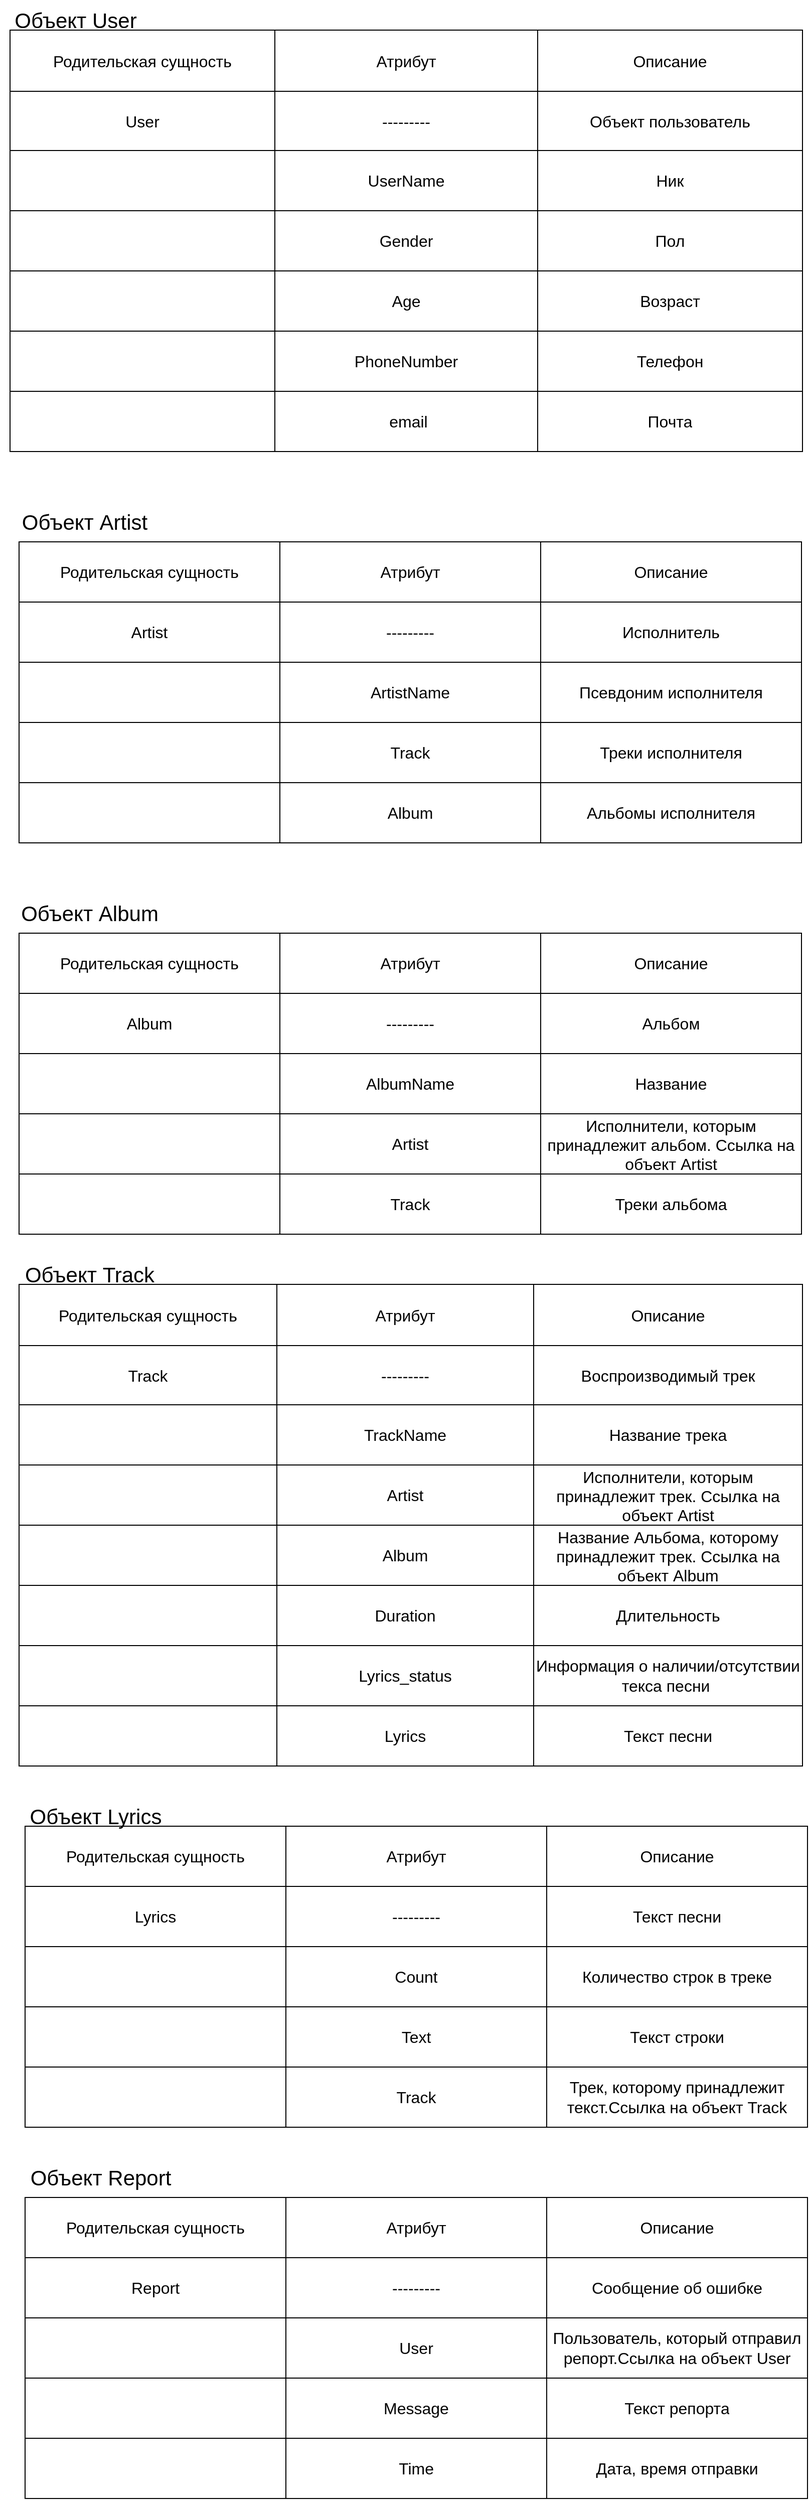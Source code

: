 <mxfile version="24.8.3">
  <diagram name="Страница — 1" id="Yai3iB0MPKsoqNFd09pt">
    <mxGraphModel grid="1" page="1" gridSize="10" guides="1" tooltips="1" connect="1" arrows="1" fold="1" pageScale="1" pageWidth="827" pageHeight="1169" math="0" shadow="0">
      <root>
        <mxCell id="0" />
        <mxCell id="1" parent="0" />
        <mxCell id="LMaIvzoPrQfNwyaQX1gV-46" value="&lt;font style=&quot;font-size: 21px;&quot;&gt;Объект User&lt;/font&gt;" style="text;html=1;align=center;verticalAlign=middle;resizable=0;points=[];autosize=1;strokeColor=none;fillColor=none;" vertex="1" parent="1">
          <mxGeometry x="10" y="10" width="150" height="40" as="geometry" />
        </mxCell>
        <mxCell id="LMaIvzoPrQfNwyaQX1gV-47" value="" style="shape=table;startSize=0;container=1;collapsible=0;childLayout=tableLayout;fontSize=16;" vertex="1" parent="1">
          <mxGeometry x="20" y="40" width="790" height="420" as="geometry" />
        </mxCell>
        <mxCell id="LMaIvzoPrQfNwyaQX1gV-48" value="" style="shape=tableRow;horizontal=0;startSize=0;swimlaneHead=0;swimlaneBody=0;strokeColor=inherit;top=0;left=0;bottom=0;right=0;collapsible=0;dropTarget=0;fillColor=none;points=[[0,0.5],[1,0.5]];portConstraint=eastwest;fontSize=16;" vertex="1" parent="LMaIvzoPrQfNwyaQX1gV-47">
          <mxGeometry width="790" height="61" as="geometry" />
        </mxCell>
        <mxCell id="LMaIvzoPrQfNwyaQX1gV-49" value="Родительская сущность" style="shape=partialRectangle;html=1;whiteSpace=wrap;connectable=0;strokeColor=inherit;overflow=hidden;fillColor=none;top=0;left=0;bottom=0;right=0;pointerEvents=1;fontSize=16;" vertex="1" parent="LMaIvzoPrQfNwyaQX1gV-48">
          <mxGeometry width="264" height="61" as="geometry">
            <mxRectangle width="264" height="61" as="alternateBounds" />
          </mxGeometry>
        </mxCell>
        <mxCell id="LMaIvzoPrQfNwyaQX1gV-50" value="Атрибут" style="shape=partialRectangle;html=1;whiteSpace=wrap;connectable=0;strokeColor=inherit;overflow=hidden;fillColor=none;top=0;left=0;bottom=0;right=0;pointerEvents=1;fontSize=16;" vertex="1" parent="LMaIvzoPrQfNwyaQX1gV-48">
          <mxGeometry x="264" width="262" height="61" as="geometry">
            <mxRectangle width="262" height="61" as="alternateBounds" />
          </mxGeometry>
        </mxCell>
        <mxCell id="LMaIvzoPrQfNwyaQX1gV-51" value="Описание" style="shape=partialRectangle;html=1;whiteSpace=wrap;connectable=0;strokeColor=inherit;overflow=hidden;fillColor=none;top=0;left=0;bottom=0;right=0;pointerEvents=1;fontSize=16;" vertex="1" parent="LMaIvzoPrQfNwyaQX1gV-48">
          <mxGeometry x="526" width="264" height="61" as="geometry">
            <mxRectangle width="264" height="61" as="alternateBounds" />
          </mxGeometry>
        </mxCell>
        <mxCell id="LMaIvzoPrQfNwyaQX1gV-52" value="" style="shape=tableRow;horizontal=0;startSize=0;swimlaneHead=0;swimlaneBody=0;strokeColor=inherit;top=0;left=0;bottom=0;right=0;collapsible=0;dropTarget=0;fillColor=none;points=[[0,0.5],[1,0.5]];portConstraint=eastwest;fontSize=16;" vertex="1" parent="LMaIvzoPrQfNwyaQX1gV-47">
          <mxGeometry y="61" width="790" height="59" as="geometry" />
        </mxCell>
        <mxCell id="LMaIvzoPrQfNwyaQX1gV-53" value="User" style="shape=partialRectangle;html=1;whiteSpace=wrap;connectable=0;strokeColor=inherit;overflow=hidden;fillColor=none;top=0;left=0;bottom=0;right=0;pointerEvents=1;fontSize=16;" vertex="1" parent="LMaIvzoPrQfNwyaQX1gV-52">
          <mxGeometry width="264" height="59" as="geometry">
            <mxRectangle width="264" height="59" as="alternateBounds" />
          </mxGeometry>
        </mxCell>
        <mxCell id="LMaIvzoPrQfNwyaQX1gV-54" value="---------" style="shape=partialRectangle;html=1;whiteSpace=wrap;connectable=0;strokeColor=inherit;overflow=hidden;fillColor=none;top=0;left=0;bottom=0;right=0;pointerEvents=1;fontSize=16;" vertex="1" parent="LMaIvzoPrQfNwyaQX1gV-52">
          <mxGeometry x="264" width="262" height="59" as="geometry">
            <mxRectangle width="262" height="59" as="alternateBounds" />
          </mxGeometry>
        </mxCell>
        <mxCell id="LMaIvzoPrQfNwyaQX1gV-55" value="&lt;span style=&quot;text-wrap: nowrap;&quot;&gt;&lt;font style=&quot;font-size: 16px;&quot;&gt;Объект пользователь&lt;/font&gt;&lt;/span&gt;" style="shape=partialRectangle;html=1;whiteSpace=wrap;connectable=0;strokeColor=inherit;overflow=hidden;fillColor=none;top=0;left=0;bottom=0;right=0;pointerEvents=1;fontSize=16;" vertex="1" parent="LMaIvzoPrQfNwyaQX1gV-52">
          <mxGeometry x="526" width="264" height="59" as="geometry">
            <mxRectangle width="264" height="59" as="alternateBounds" />
          </mxGeometry>
        </mxCell>
        <mxCell id="LMaIvzoPrQfNwyaQX1gV-60" value="" style="shape=tableRow;horizontal=0;startSize=0;swimlaneHead=0;swimlaneBody=0;strokeColor=inherit;top=0;left=0;bottom=0;right=0;collapsible=0;dropTarget=0;fillColor=none;points=[[0,0.5],[1,0.5]];portConstraint=eastwest;fontSize=16;" vertex="1" parent="LMaIvzoPrQfNwyaQX1gV-47">
          <mxGeometry y="120" width="790" height="60" as="geometry" />
        </mxCell>
        <mxCell id="LMaIvzoPrQfNwyaQX1gV-61" value="" style="shape=partialRectangle;html=1;whiteSpace=wrap;connectable=0;strokeColor=inherit;overflow=hidden;fillColor=none;top=0;left=0;bottom=0;right=0;pointerEvents=1;fontSize=16;" vertex="1" parent="LMaIvzoPrQfNwyaQX1gV-60">
          <mxGeometry width="264" height="60" as="geometry">
            <mxRectangle width="264" height="60" as="alternateBounds" />
          </mxGeometry>
        </mxCell>
        <mxCell id="LMaIvzoPrQfNwyaQX1gV-62" value="UserName" style="shape=partialRectangle;html=1;whiteSpace=wrap;connectable=0;strokeColor=inherit;overflow=hidden;fillColor=none;top=0;left=0;bottom=0;right=0;pointerEvents=1;fontSize=16;" vertex="1" parent="LMaIvzoPrQfNwyaQX1gV-60">
          <mxGeometry x="264" width="262" height="60" as="geometry">
            <mxRectangle width="262" height="60" as="alternateBounds" />
          </mxGeometry>
        </mxCell>
        <mxCell id="LMaIvzoPrQfNwyaQX1gV-63" value="Ник" style="shape=partialRectangle;html=1;whiteSpace=wrap;connectable=0;strokeColor=inherit;overflow=hidden;fillColor=none;top=0;left=0;bottom=0;right=0;pointerEvents=1;fontSize=16;" vertex="1" parent="LMaIvzoPrQfNwyaQX1gV-60">
          <mxGeometry x="526" width="264" height="60" as="geometry">
            <mxRectangle width="264" height="60" as="alternateBounds" />
          </mxGeometry>
        </mxCell>
        <mxCell id="LMaIvzoPrQfNwyaQX1gV-64" value="" style="shape=tableRow;horizontal=0;startSize=0;swimlaneHead=0;swimlaneBody=0;strokeColor=inherit;top=0;left=0;bottom=0;right=0;collapsible=0;dropTarget=0;fillColor=none;points=[[0,0.5],[1,0.5]];portConstraint=eastwest;fontSize=16;" vertex="1" parent="LMaIvzoPrQfNwyaQX1gV-47">
          <mxGeometry y="180" width="790" height="60" as="geometry" />
        </mxCell>
        <mxCell id="LMaIvzoPrQfNwyaQX1gV-65" value="" style="shape=partialRectangle;html=1;whiteSpace=wrap;connectable=0;strokeColor=inherit;overflow=hidden;fillColor=none;top=0;left=0;bottom=0;right=0;pointerEvents=1;fontSize=16;" vertex="1" parent="LMaIvzoPrQfNwyaQX1gV-64">
          <mxGeometry width="264" height="60" as="geometry">
            <mxRectangle width="264" height="60" as="alternateBounds" />
          </mxGeometry>
        </mxCell>
        <mxCell id="LMaIvzoPrQfNwyaQX1gV-66" value="Gender" style="shape=partialRectangle;html=1;whiteSpace=wrap;connectable=0;strokeColor=inherit;overflow=hidden;fillColor=none;top=0;left=0;bottom=0;right=0;pointerEvents=1;fontSize=16;" vertex="1" parent="LMaIvzoPrQfNwyaQX1gV-64">
          <mxGeometry x="264" width="262" height="60" as="geometry">
            <mxRectangle width="262" height="60" as="alternateBounds" />
          </mxGeometry>
        </mxCell>
        <mxCell id="LMaIvzoPrQfNwyaQX1gV-67" value="Пол" style="shape=partialRectangle;html=1;whiteSpace=wrap;connectable=0;strokeColor=inherit;overflow=hidden;fillColor=none;top=0;left=0;bottom=0;right=0;pointerEvents=1;fontSize=16;" vertex="1" parent="LMaIvzoPrQfNwyaQX1gV-64">
          <mxGeometry x="526" width="264" height="60" as="geometry">
            <mxRectangle width="264" height="60" as="alternateBounds" />
          </mxGeometry>
        </mxCell>
        <mxCell id="LMaIvzoPrQfNwyaQX1gV-68" value="" style="shape=tableRow;horizontal=0;startSize=0;swimlaneHead=0;swimlaneBody=0;strokeColor=inherit;top=0;left=0;bottom=0;right=0;collapsible=0;dropTarget=0;fillColor=none;points=[[0,0.5],[1,0.5]];portConstraint=eastwest;fontSize=16;" vertex="1" parent="LMaIvzoPrQfNwyaQX1gV-47">
          <mxGeometry y="240" width="790" height="60" as="geometry" />
        </mxCell>
        <mxCell id="LMaIvzoPrQfNwyaQX1gV-69" value="" style="shape=partialRectangle;html=1;whiteSpace=wrap;connectable=0;strokeColor=inherit;overflow=hidden;fillColor=none;top=0;left=0;bottom=0;right=0;pointerEvents=1;fontSize=16;" vertex="1" parent="LMaIvzoPrQfNwyaQX1gV-68">
          <mxGeometry width="264" height="60" as="geometry">
            <mxRectangle width="264" height="60" as="alternateBounds" />
          </mxGeometry>
        </mxCell>
        <mxCell id="LMaIvzoPrQfNwyaQX1gV-70" value="Age" style="shape=partialRectangle;html=1;whiteSpace=wrap;connectable=0;strokeColor=inherit;overflow=hidden;fillColor=none;top=0;left=0;bottom=0;right=0;pointerEvents=1;fontSize=16;" vertex="1" parent="LMaIvzoPrQfNwyaQX1gV-68">
          <mxGeometry x="264" width="262" height="60" as="geometry">
            <mxRectangle width="262" height="60" as="alternateBounds" />
          </mxGeometry>
        </mxCell>
        <mxCell id="LMaIvzoPrQfNwyaQX1gV-71" value="Возраст" style="shape=partialRectangle;html=1;whiteSpace=wrap;connectable=0;strokeColor=inherit;overflow=hidden;fillColor=none;top=0;left=0;bottom=0;right=0;pointerEvents=1;fontSize=16;" vertex="1" parent="LMaIvzoPrQfNwyaQX1gV-68">
          <mxGeometry x="526" width="264" height="60" as="geometry">
            <mxRectangle width="264" height="60" as="alternateBounds" />
          </mxGeometry>
        </mxCell>
        <mxCell id="LMaIvzoPrQfNwyaQX1gV-98" value="" style="shape=tableRow;horizontal=0;startSize=0;swimlaneHead=0;swimlaneBody=0;strokeColor=inherit;top=0;left=0;bottom=0;right=0;collapsible=0;dropTarget=0;fillColor=none;points=[[0,0.5],[1,0.5]];portConstraint=eastwest;fontSize=16;" vertex="1" parent="LMaIvzoPrQfNwyaQX1gV-47">
          <mxGeometry y="300" width="790" height="60" as="geometry" />
        </mxCell>
        <mxCell id="LMaIvzoPrQfNwyaQX1gV-99" value="" style="shape=partialRectangle;html=1;whiteSpace=wrap;connectable=0;strokeColor=inherit;overflow=hidden;fillColor=none;top=0;left=0;bottom=0;right=0;pointerEvents=1;fontSize=16;" vertex="1" parent="LMaIvzoPrQfNwyaQX1gV-98">
          <mxGeometry width="264" height="60" as="geometry">
            <mxRectangle width="264" height="60" as="alternateBounds" />
          </mxGeometry>
        </mxCell>
        <mxCell id="LMaIvzoPrQfNwyaQX1gV-100" value="PhoneNumber" style="shape=partialRectangle;html=1;whiteSpace=wrap;connectable=0;strokeColor=inherit;overflow=hidden;fillColor=none;top=0;left=0;bottom=0;right=0;pointerEvents=1;fontSize=16;" vertex="1" parent="LMaIvzoPrQfNwyaQX1gV-98">
          <mxGeometry x="264" width="262" height="60" as="geometry">
            <mxRectangle width="262" height="60" as="alternateBounds" />
          </mxGeometry>
        </mxCell>
        <mxCell id="LMaIvzoPrQfNwyaQX1gV-101" value="Телефон" style="shape=partialRectangle;html=1;whiteSpace=wrap;connectable=0;strokeColor=inherit;overflow=hidden;fillColor=none;top=0;left=0;bottom=0;right=0;pointerEvents=1;fontSize=16;" vertex="1" parent="LMaIvzoPrQfNwyaQX1gV-98">
          <mxGeometry x="526" width="264" height="60" as="geometry">
            <mxRectangle width="264" height="60" as="alternateBounds" />
          </mxGeometry>
        </mxCell>
        <mxCell id="LMaIvzoPrQfNwyaQX1gV-56" value="" style="shape=tableRow;horizontal=0;startSize=0;swimlaneHead=0;swimlaneBody=0;strokeColor=inherit;top=0;left=0;bottom=0;right=0;collapsible=0;dropTarget=0;fillColor=none;points=[[0,0.5],[1,0.5]];portConstraint=eastwest;fontSize=16;" vertex="1" parent="LMaIvzoPrQfNwyaQX1gV-47">
          <mxGeometry y="360" width="790" height="60" as="geometry" />
        </mxCell>
        <mxCell id="LMaIvzoPrQfNwyaQX1gV-57" value="" style="shape=partialRectangle;html=1;whiteSpace=wrap;connectable=0;strokeColor=inherit;overflow=hidden;fillColor=none;top=0;left=0;bottom=0;right=0;pointerEvents=1;fontSize=16;" vertex="1" parent="LMaIvzoPrQfNwyaQX1gV-56">
          <mxGeometry width="264" height="60" as="geometry">
            <mxRectangle width="264" height="60" as="alternateBounds" />
          </mxGeometry>
        </mxCell>
        <mxCell id="LMaIvzoPrQfNwyaQX1gV-58" value="&amp;nbsp;email" style="shape=partialRectangle;html=1;whiteSpace=wrap;connectable=0;strokeColor=inherit;overflow=hidden;fillColor=none;top=0;left=0;bottom=0;right=0;pointerEvents=1;fontSize=16;" vertex="1" parent="LMaIvzoPrQfNwyaQX1gV-56">
          <mxGeometry x="264" width="262" height="60" as="geometry">
            <mxRectangle width="262" height="60" as="alternateBounds" />
          </mxGeometry>
        </mxCell>
        <mxCell id="LMaIvzoPrQfNwyaQX1gV-59" value="Почта" style="shape=partialRectangle;html=1;whiteSpace=wrap;connectable=0;strokeColor=inherit;overflow=hidden;fillColor=none;top=0;left=0;bottom=0;right=0;pointerEvents=1;fontSize=16;" vertex="1" parent="LMaIvzoPrQfNwyaQX1gV-56">
          <mxGeometry x="526" width="264" height="60" as="geometry">
            <mxRectangle width="264" height="60" as="alternateBounds" />
          </mxGeometry>
        </mxCell>
        <mxCell id="LMaIvzoPrQfNwyaQX1gV-143" value="&lt;font style=&quot;font-size: 21px;&quot;&gt;Объект Artist&lt;/font&gt;" style="text;html=1;align=center;verticalAlign=middle;resizable=0;points=[];autosize=1;strokeColor=none;fillColor=none;" vertex="1" parent="1">
          <mxGeometry x="19" y="510" width="150" height="40" as="geometry" />
        </mxCell>
        <mxCell id="LMaIvzoPrQfNwyaQX1gV-154" value="" style="shape=partialRectangle;html=1;whiteSpace=wrap;connectable=0;strokeColor=inherit;overflow=hidden;fillColor=none;top=0;left=0;bottom=0;right=0;pointerEvents=1;fontSize=16;" vertex="1" parent="1">
          <mxGeometry x="30" y="1800" width="264" height="60" as="geometry">
            <mxRectangle width="264" height="60" as="alternateBounds" />
          </mxGeometry>
        </mxCell>
        <mxCell id="LMaIvzoPrQfNwyaQX1gV-157" value="" style="shape=partialRectangle;html=1;whiteSpace=wrap;connectable=0;strokeColor=inherit;overflow=hidden;fillColor=none;top=0;left=0;bottom=0;right=0;pointerEvents=1;fontSize=16;" vertex="1" parent="1">
          <mxGeometry x="30" y="1860" width="264" height="60" as="geometry">
            <mxRectangle width="264" height="60" as="alternateBounds" />
          </mxGeometry>
        </mxCell>
        <mxCell id="LMaIvzoPrQfNwyaQX1gV-160" value="" style="shape=partialRectangle;html=1;whiteSpace=wrap;connectable=0;strokeColor=inherit;overflow=hidden;fillColor=none;top=0;left=0;bottom=0;right=0;pointerEvents=1;fontSize=16;" vertex="1" parent="1">
          <mxGeometry x="30" y="1920" width="264" height="60" as="geometry">
            <mxRectangle width="264" height="60" as="alternateBounds" />
          </mxGeometry>
        </mxCell>
        <mxCell id="LMaIvzoPrQfNwyaQX1gV-192" value="" style="shape=table;startSize=0;container=1;collapsible=0;childLayout=tableLayout;fontSize=16;" vertex="1" parent="1">
          <mxGeometry x="29" y="550" width="780" height="300" as="geometry" />
        </mxCell>
        <mxCell id="LMaIvzoPrQfNwyaQX1gV-193" value="" style="shape=tableRow;horizontal=0;startSize=0;swimlaneHead=0;swimlaneBody=0;strokeColor=inherit;top=0;left=0;bottom=0;right=0;collapsible=0;dropTarget=0;fillColor=none;points=[[0,0.5],[1,0.5]];portConstraint=eastwest;fontSize=16;" vertex="1" parent="LMaIvzoPrQfNwyaQX1gV-192">
          <mxGeometry width="780" height="60" as="geometry" />
        </mxCell>
        <mxCell id="LMaIvzoPrQfNwyaQX1gV-194" value="Родительская сущность" style="shape=partialRectangle;html=1;whiteSpace=wrap;connectable=0;strokeColor=inherit;overflow=hidden;fillColor=none;top=0;left=0;bottom=0;right=0;pointerEvents=1;fontSize=16;" vertex="1" parent="LMaIvzoPrQfNwyaQX1gV-193">
          <mxGeometry width="260" height="60" as="geometry">
            <mxRectangle width="260" height="60" as="alternateBounds" />
          </mxGeometry>
        </mxCell>
        <mxCell id="LMaIvzoPrQfNwyaQX1gV-195" value="Атрибут" style="shape=partialRectangle;html=1;whiteSpace=wrap;connectable=0;strokeColor=inherit;overflow=hidden;fillColor=none;top=0;left=0;bottom=0;right=0;pointerEvents=1;fontSize=16;" vertex="1" parent="LMaIvzoPrQfNwyaQX1gV-193">
          <mxGeometry x="260" width="260" height="60" as="geometry">
            <mxRectangle width="260" height="60" as="alternateBounds" />
          </mxGeometry>
        </mxCell>
        <mxCell id="LMaIvzoPrQfNwyaQX1gV-196" value="Описание" style="shape=partialRectangle;html=1;whiteSpace=wrap;connectable=0;strokeColor=inherit;overflow=hidden;fillColor=none;top=0;left=0;bottom=0;right=0;pointerEvents=1;fontSize=16;" vertex="1" parent="LMaIvzoPrQfNwyaQX1gV-193">
          <mxGeometry x="520" width="260" height="60" as="geometry">
            <mxRectangle width="260" height="60" as="alternateBounds" />
          </mxGeometry>
        </mxCell>
        <mxCell id="LMaIvzoPrQfNwyaQX1gV-197" value="" style="shape=tableRow;horizontal=0;startSize=0;swimlaneHead=0;swimlaneBody=0;strokeColor=inherit;top=0;left=0;bottom=0;right=0;collapsible=0;dropTarget=0;fillColor=none;points=[[0,0.5],[1,0.5]];portConstraint=eastwest;fontSize=16;" vertex="1" parent="LMaIvzoPrQfNwyaQX1gV-192">
          <mxGeometry y="60" width="780" height="60" as="geometry" />
        </mxCell>
        <mxCell id="LMaIvzoPrQfNwyaQX1gV-198" value="Artist" style="shape=partialRectangle;html=1;whiteSpace=wrap;connectable=0;strokeColor=inherit;overflow=hidden;fillColor=none;top=0;left=0;bottom=0;right=0;pointerEvents=1;fontSize=16;" vertex="1" parent="LMaIvzoPrQfNwyaQX1gV-197">
          <mxGeometry width="260" height="60" as="geometry">
            <mxRectangle width="260" height="60" as="alternateBounds" />
          </mxGeometry>
        </mxCell>
        <mxCell id="LMaIvzoPrQfNwyaQX1gV-199" value="---------" style="shape=partialRectangle;html=1;whiteSpace=wrap;connectable=0;strokeColor=inherit;overflow=hidden;fillColor=none;top=0;left=0;bottom=0;right=0;pointerEvents=1;fontSize=16;" vertex="1" parent="LMaIvzoPrQfNwyaQX1gV-197">
          <mxGeometry x="260" width="260" height="60" as="geometry">
            <mxRectangle width="260" height="60" as="alternateBounds" />
          </mxGeometry>
        </mxCell>
        <mxCell id="LMaIvzoPrQfNwyaQX1gV-200" value="Исполнитель" style="shape=partialRectangle;html=1;whiteSpace=wrap;connectable=0;strokeColor=inherit;overflow=hidden;fillColor=none;top=0;left=0;bottom=0;right=0;pointerEvents=1;fontSize=16;" vertex="1" parent="LMaIvzoPrQfNwyaQX1gV-197">
          <mxGeometry x="520" width="260" height="60" as="geometry">
            <mxRectangle width="260" height="60" as="alternateBounds" />
          </mxGeometry>
        </mxCell>
        <mxCell id="LMaIvzoPrQfNwyaQX1gV-218" value="" style="shape=tableRow;horizontal=0;startSize=0;swimlaneHead=0;swimlaneBody=0;strokeColor=inherit;top=0;left=0;bottom=0;right=0;collapsible=0;dropTarget=0;fillColor=none;points=[[0,0.5],[1,0.5]];portConstraint=eastwest;fontSize=16;" vertex="1" parent="LMaIvzoPrQfNwyaQX1gV-192">
          <mxGeometry y="120" width="780" height="60" as="geometry" />
        </mxCell>
        <mxCell id="LMaIvzoPrQfNwyaQX1gV-219" value="" style="shape=partialRectangle;html=1;whiteSpace=wrap;connectable=0;strokeColor=inherit;overflow=hidden;fillColor=none;top=0;left=0;bottom=0;right=0;pointerEvents=1;fontSize=16;" vertex="1" parent="LMaIvzoPrQfNwyaQX1gV-218">
          <mxGeometry width="260" height="60" as="geometry">
            <mxRectangle width="260" height="60" as="alternateBounds" />
          </mxGeometry>
        </mxCell>
        <mxCell id="LMaIvzoPrQfNwyaQX1gV-220" value="ArtistName" style="shape=partialRectangle;html=1;whiteSpace=wrap;connectable=0;strokeColor=inherit;overflow=hidden;fillColor=none;top=0;left=0;bottom=0;right=0;pointerEvents=1;fontSize=16;" vertex="1" parent="LMaIvzoPrQfNwyaQX1gV-218">
          <mxGeometry x="260" width="260" height="60" as="geometry">
            <mxRectangle width="260" height="60" as="alternateBounds" />
          </mxGeometry>
        </mxCell>
        <mxCell id="LMaIvzoPrQfNwyaQX1gV-221" value="Псевдоним исполнителя" style="shape=partialRectangle;html=1;whiteSpace=wrap;connectable=0;strokeColor=inherit;overflow=hidden;fillColor=none;top=0;left=0;bottom=0;right=0;pointerEvents=1;fontSize=16;" vertex="1" parent="LMaIvzoPrQfNwyaQX1gV-218">
          <mxGeometry x="520" width="260" height="60" as="geometry">
            <mxRectangle width="260" height="60" as="alternateBounds" />
          </mxGeometry>
        </mxCell>
        <mxCell id="LMaIvzoPrQfNwyaQX1gV-222" value="" style="shape=tableRow;horizontal=0;startSize=0;swimlaneHead=0;swimlaneBody=0;strokeColor=inherit;top=0;left=0;bottom=0;right=0;collapsible=0;dropTarget=0;fillColor=none;points=[[0,0.5],[1,0.5]];portConstraint=eastwest;fontSize=16;" vertex="1" parent="LMaIvzoPrQfNwyaQX1gV-192">
          <mxGeometry y="180" width="780" height="60" as="geometry" />
        </mxCell>
        <mxCell id="LMaIvzoPrQfNwyaQX1gV-223" value="" style="shape=partialRectangle;html=1;whiteSpace=wrap;connectable=0;strokeColor=inherit;overflow=hidden;fillColor=none;top=0;left=0;bottom=0;right=0;pointerEvents=1;fontSize=16;" vertex="1" parent="LMaIvzoPrQfNwyaQX1gV-222">
          <mxGeometry width="260" height="60" as="geometry">
            <mxRectangle width="260" height="60" as="alternateBounds" />
          </mxGeometry>
        </mxCell>
        <mxCell id="LMaIvzoPrQfNwyaQX1gV-224" value="Track" style="shape=partialRectangle;html=1;whiteSpace=wrap;connectable=0;strokeColor=inherit;overflow=hidden;fillColor=none;top=0;left=0;bottom=0;right=0;pointerEvents=1;fontSize=16;" vertex="1" parent="LMaIvzoPrQfNwyaQX1gV-222">
          <mxGeometry x="260" width="260" height="60" as="geometry">
            <mxRectangle width="260" height="60" as="alternateBounds" />
          </mxGeometry>
        </mxCell>
        <mxCell id="LMaIvzoPrQfNwyaQX1gV-225" value="Треки исполнителя" style="shape=partialRectangle;html=1;whiteSpace=wrap;connectable=0;strokeColor=inherit;overflow=hidden;fillColor=none;top=0;left=0;bottom=0;right=0;pointerEvents=1;fontSize=16;" vertex="1" parent="LMaIvzoPrQfNwyaQX1gV-222">
          <mxGeometry x="520" width="260" height="60" as="geometry">
            <mxRectangle width="260" height="60" as="alternateBounds" />
          </mxGeometry>
        </mxCell>
        <mxCell id="LMaIvzoPrQfNwyaQX1gV-201" value="" style="shape=tableRow;horizontal=0;startSize=0;swimlaneHead=0;swimlaneBody=0;strokeColor=inherit;top=0;left=0;bottom=0;right=0;collapsible=0;dropTarget=0;fillColor=none;points=[[0,0.5],[1,0.5]];portConstraint=eastwest;fontSize=16;" vertex="1" parent="LMaIvzoPrQfNwyaQX1gV-192">
          <mxGeometry y="240" width="780" height="60" as="geometry" />
        </mxCell>
        <mxCell id="LMaIvzoPrQfNwyaQX1gV-202" value="" style="shape=partialRectangle;html=1;whiteSpace=wrap;connectable=0;strokeColor=inherit;overflow=hidden;fillColor=none;top=0;left=0;bottom=0;right=0;pointerEvents=1;fontSize=16;" vertex="1" parent="LMaIvzoPrQfNwyaQX1gV-201">
          <mxGeometry width="260" height="60" as="geometry">
            <mxRectangle width="260" height="60" as="alternateBounds" />
          </mxGeometry>
        </mxCell>
        <mxCell id="LMaIvzoPrQfNwyaQX1gV-203" value="Album" style="shape=partialRectangle;html=1;whiteSpace=wrap;connectable=0;strokeColor=inherit;overflow=hidden;fillColor=none;top=0;left=0;bottom=0;right=0;pointerEvents=1;fontSize=16;" vertex="1" parent="LMaIvzoPrQfNwyaQX1gV-201">
          <mxGeometry x="260" width="260" height="60" as="geometry">
            <mxRectangle width="260" height="60" as="alternateBounds" />
          </mxGeometry>
        </mxCell>
        <mxCell id="LMaIvzoPrQfNwyaQX1gV-204" value="Альбомы исполнителя" style="shape=partialRectangle;html=1;whiteSpace=wrap;connectable=0;strokeColor=inherit;overflow=hidden;fillColor=none;top=0;left=0;bottom=0;right=0;pointerEvents=1;fontSize=16;" vertex="1" parent="LMaIvzoPrQfNwyaQX1gV-201">
          <mxGeometry x="520" width="260" height="60" as="geometry">
            <mxRectangle width="260" height="60" as="alternateBounds" />
          </mxGeometry>
        </mxCell>
        <mxCell id="LMaIvzoPrQfNwyaQX1gV-226" value="" style="shape=table;startSize=0;container=1;collapsible=0;childLayout=tableLayout;fontSize=16;" vertex="1" parent="1">
          <mxGeometry x="29" y="940" width="780" height="300" as="geometry" />
        </mxCell>
        <mxCell id="LMaIvzoPrQfNwyaQX1gV-227" value="" style="shape=tableRow;horizontal=0;startSize=0;swimlaneHead=0;swimlaneBody=0;strokeColor=inherit;top=0;left=0;bottom=0;right=0;collapsible=0;dropTarget=0;fillColor=none;points=[[0,0.5],[1,0.5]];portConstraint=eastwest;fontSize=16;" vertex="1" parent="LMaIvzoPrQfNwyaQX1gV-226">
          <mxGeometry width="780" height="60" as="geometry" />
        </mxCell>
        <mxCell id="LMaIvzoPrQfNwyaQX1gV-228" value="Родительская сущность" style="shape=partialRectangle;html=1;whiteSpace=wrap;connectable=0;strokeColor=inherit;overflow=hidden;fillColor=none;top=0;left=0;bottom=0;right=0;pointerEvents=1;fontSize=16;" vertex="1" parent="LMaIvzoPrQfNwyaQX1gV-227">
          <mxGeometry width="260" height="60" as="geometry">
            <mxRectangle width="260" height="60" as="alternateBounds" />
          </mxGeometry>
        </mxCell>
        <mxCell id="LMaIvzoPrQfNwyaQX1gV-229" value="Атрибут" style="shape=partialRectangle;html=1;whiteSpace=wrap;connectable=0;strokeColor=inherit;overflow=hidden;fillColor=none;top=0;left=0;bottom=0;right=0;pointerEvents=1;fontSize=16;" vertex="1" parent="LMaIvzoPrQfNwyaQX1gV-227">
          <mxGeometry x="260" width="260" height="60" as="geometry">
            <mxRectangle width="260" height="60" as="alternateBounds" />
          </mxGeometry>
        </mxCell>
        <mxCell id="LMaIvzoPrQfNwyaQX1gV-230" value="Описание" style="shape=partialRectangle;html=1;whiteSpace=wrap;connectable=0;strokeColor=inherit;overflow=hidden;fillColor=none;top=0;left=0;bottom=0;right=0;pointerEvents=1;fontSize=16;" vertex="1" parent="LMaIvzoPrQfNwyaQX1gV-227">
          <mxGeometry x="520" width="260" height="60" as="geometry">
            <mxRectangle width="260" height="60" as="alternateBounds" />
          </mxGeometry>
        </mxCell>
        <mxCell id="LMaIvzoPrQfNwyaQX1gV-231" value="" style="shape=tableRow;horizontal=0;startSize=0;swimlaneHead=0;swimlaneBody=0;strokeColor=inherit;top=0;left=0;bottom=0;right=0;collapsible=0;dropTarget=0;fillColor=none;points=[[0,0.5],[1,0.5]];portConstraint=eastwest;fontSize=16;" vertex="1" parent="LMaIvzoPrQfNwyaQX1gV-226">
          <mxGeometry y="60" width="780" height="60" as="geometry" />
        </mxCell>
        <mxCell id="LMaIvzoPrQfNwyaQX1gV-232" value="Album" style="shape=partialRectangle;html=1;whiteSpace=wrap;connectable=0;strokeColor=inherit;overflow=hidden;fillColor=none;top=0;left=0;bottom=0;right=0;pointerEvents=1;fontSize=16;" vertex="1" parent="LMaIvzoPrQfNwyaQX1gV-231">
          <mxGeometry width="260" height="60" as="geometry">
            <mxRectangle width="260" height="60" as="alternateBounds" />
          </mxGeometry>
        </mxCell>
        <mxCell id="LMaIvzoPrQfNwyaQX1gV-233" value="---------" style="shape=partialRectangle;html=1;whiteSpace=wrap;connectable=0;strokeColor=inherit;overflow=hidden;fillColor=none;top=0;left=0;bottom=0;right=0;pointerEvents=1;fontSize=16;" vertex="1" parent="LMaIvzoPrQfNwyaQX1gV-231">
          <mxGeometry x="260" width="260" height="60" as="geometry">
            <mxRectangle width="260" height="60" as="alternateBounds" />
          </mxGeometry>
        </mxCell>
        <mxCell id="LMaIvzoPrQfNwyaQX1gV-234" value="Альбом" style="shape=partialRectangle;html=1;whiteSpace=wrap;connectable=0;strokeColor=inherit;overflow=hidden;fillColor=none;top=0;left=0;bottom=0;right=0;pointerEvents=1;fontSize=16;" vertex="1" parent="LMaIvzoPrQfNwyaQX1gV-231">
          <mxGeometry x="520" width="260" height="60" as="geometry">
            <mxRectangle width="260" height="60" as="alternateBounds" />
          </mxGeometry>
        </mxCell>
        <mxCell id="LMaIvzoPrQfNwyaQX1gV-240" value="" style="shape=tableRow;horizontal=0;startSize=0;swimlaneHead=0;swimlaneBody=0;strokeColor=inherit;top=0;left=0;bottom=0;right=0;collapsible=0;dropTarget=0;fillColor=none;points=[[0,0.5],[1,0.5]];portConstraint=eastwest;fontSize=16;" vertex="1" parent="LMaIvzoPrQfNwyaQX1gV-226">
          <mxGeometry y="120" width="780" height="60" as="geometry" />
        </mxCell>
        <mxCell id="LMaIvzoPrQfNwyaQX1gV-241" value="" style="shape=partialRectangle;html=1;whiteSpace=wrap;connectable=0;strokeColor=inherit;overflow=hidden;fillColor=none;top=0;left=0;bottom=0;right=0;pointerEvents=1;fontSize=16;" vertex="1" parent="LMaIvzoPrQfNwyaQX1gV-240">
          <mxGeometry width="260" height="60" as="geometry">
            <mxRectangle width="260" height="60" as="alternateBounds" />
          </mxGeometry>
        </mxCell>
        <mxCell id="LMaIvzoPrQfNwyaQX1gV-242" value="AlbumName" style="shape=partialRectangle;html=1;whiteSpace=wrap;connectable=0;strokeColor=inherit;overflow=hidden;fillColor=none;top=0;left=0;bottom=0;right=0;pointerEvents=1;fontSize=16;" vertex="1" parent="LMaIvzoPrQfNwyaQX1gV-240">
          <mxGeometry x="260" width="260" height="60" as="geometry">
            <mxRectangle width="260" height="60" as="alternateBounds" />
          </mxGeometry>
        </mxCell>
        <mxCell id="LMaIvzoPrQfNwyaQX1gV-243" value="Название" style="shape=partialRectangle;html=1;whiteSpace=wrap;connectable=0;strokeColor=inherit;overflow=hidden;fillColor=none;top=0;left=0;bottom=0;right=0;pointerEvents=1;fontSize=16;" vertex="1" parent="LMaIvzoPrQfNwyaQX1gV-240">
          <mxGeometry x="520" width="260" height="60" as="geometry">
            <mxRectangle width="260" height="60" as="alternateBounds" />
          </mxGeometry>
        </mxCell>
        <mxCell id="LMaIvzoPrQfNwyaQX1gV-244" value="" style="shape=tableRow;horizontal=0;startSize=0;swimlaneHead=0;swimlaneBody=0;strokeColor=inherit;top=0;left=0;bottom=0;right=0;collapsible=0;dropTarget=0;fillColor=none;points=[[0,0.5],[1,0.5]];portConstraint=eastwest;fontSize=16;" vertex="1" parent="LMaIvzoPrQfNwyaQX1gV-226">
          <mxGeometry y="180" width="780" height="60" as="geometry" />
        </mxCell>
        <mxCell id="LMaIvzoPrQfNwyaQX1gV-245" value="" style="shape=partialRectangle;html=1;whiteSpace=wrap;connectable=0;strokeColor=inherit;overflow=hidden;fillColor=none;top=0;left=0;bottom=0;right=0;pointerEvents=1;fontSize=16;" vertex="1" parent="LMaIvzoPrQfNwyaQX1gV-244">
          <mxGeometry width="260" height="60" as="geometry">
            <mxRectangle width="260" height="60" as="alternateBounds" />
          </mxGeometry>
        </mxCell>
        <mxCell id="LMaIvzoPrQfNwyaQX1gV-246" value="Artist" style="shape=partialRectangle;html=1;whiteSpace=wrap;connectable=0;strokeColor=inherit;overflow=hidden;fillColor=none;top=0;left=0;bottom=0;right=0;pointerEvents=1;fontSize=16;" vertex="1" parent="LMaIvzoPrQfNwyaQX1gV-244">
          <mxGeometry x="260" width="260" height="60" as="geometry">
            <mxRectangle width="260" height="60" as="alternateBounds" />
          </mxGeometry>
        </mxCell>
        <mxCell id="LMaIvzoPrQfNwyaQX1gV-247" value="Исполнители, которым принадлежит альбом. Ссылка на объект Artist" style="shape=partialRectangle;html=1;whiteSpace=wrap;connectable=0;strokeColor=inherit;overflow=hidden;fillColor=none;top=0;left=0;bottom=0;right=0;pointerEvents=1;fontSize=16;" vertex="1" parent="LMaIvzoPrQfNwyaQX1gV-244">
          <mxGeometry x="520" width="260" height="60" as="geometry">
            <mxRectangle width="260" height="60" as="alternateBounds" />
          </mxGeometry>
        </mxCell>
        <mxCell id="LMaIvzoPrQfNwyaQX1gV-235" value="" style="shape=tableRow;horizontal=0;startSize=0;swimlaneHead=0;swimlaneBody=0;strokeColor=inherit;top=0;left=0;bottom=0;right=0;collapsible=0;dropTarget=0;fillColor=none;points=[[0,0.5],[1,0.5]];portConstraint=eastwest;fontSize=16;" vertex="1" parent="LMaIvzoPrQfNwyaQX1gV-226">
          <mxGeometry y="240" width="780" height="60" as="geometry" />
        </mxCell>
        <mxCell id="LMaIvzoPrQfNwyaQX1gV-236" value="" style="shape=partialRectangle;html=1;whiteSpace=wrap;connectable=0;strokeColor=inherit;overflow=hidden;fillColor=none;top=0;left=0;bottom=0;right=0;pointerEvents=1;fontSize=16;" vertex="1" parent="LMaIvzoPrQfNwyaQX1gV-235">
          <mxGeometry width="260" height="60" as="geometry">
            <mxRectangle width="260" height="60" as="alternateBounds" />
          </mxGeometry>
        </mxCell>
        <mxCell id="LMaIvzoPrQfNwyaQX1gV-237" value="Track" style="shape=partialRectangle;html=1;whiteSpace=wrap;connectable=0;strokeColor=inherit;overflow=hidden;fillColor=none;top=0;left=0;bottom=0;right=0;pointerEvents=1;fontSize=16;" vertex="1" parent="LMaIvzoPrQfNwyaQX1gV-235">
          <mxGeometry x="260" width="260" height="60" as="geometry">
            <mxRectangle width="260" height="60" as="alternateBounds" />
          </mxGeometry>
        </mxCell>
        <mxCell id="LMaIvzoPrQfNwyaQX1gV-238" value="Треки альбома" style="shape=partialRectangle;html=1;whiteSpace=wrap;connectable=0;strokeColor=inherit;overflow=hidden;fillColor=none;top=0;left=0;bottom=0;right=0;pointerEvents=1;fontSize=16;" vertex="1" parent="LMaIvzoPrQfNwyaQX1gV-235">
          <mxGeometry x="520" width="260" height="60" as="geometry">
            <mxRectangle width="260" height="60" as="alternateBounds" />
          </mxGeometry>
        </mxCell>
        <mxCell id="LMaIvzoPrQfNwyaQX1gV-239" value="&lt;font style=&quot;font-size: 21px;&quot;&gt;Объект Album&lt;/font&gt;" style="text;html=1;align=center;verticalAlign=middle;resizable=0;points=[];autosize=1;strokeColor=none;fillColor=none;" vertex="1" parent="1">
          <mxGeometry x="19" y="900" width="160" height="40" as="geometry" />
        </mxCell>
        <mxCell id="LMaIvzoPrQfNwyaQX1gV-261" value="" style="shape=table;startSize=0;container=1;collapsible=0;childLayout=tableLayout;fontSize=16;" vertex="1" parent="1">
          <mxGeometry x="35" y="1830" width="780" height="300" as="geometry" />
        </mxCell>
        <mxCell id="LMaIvzoPrQfNwyaQX1gV-262" value="" style="shape=tableRow;horizontal=0;startSize=0;swimlaneHead=0;swimlaneBody=0;strokeColor=inherit;top=0;left=0;bottom=0;right=0;collapsible=0;dropTarget=0;fillColor=none;points=[[0,0.5],[1,0.5]];portConstraint=eastwest;fontSize=16;" vertex="1" parent="LMaIvzoPrQfNwyaQX1gV-261">
          <mxGeometry width="780" height="60" as="geometry" />
        </mxCell>
        <mxCell id="LMaIvzoPrQfNwyaQX1gV-263" value="Родительская сущность" style="shape=partialRectangle;html=1;whiteSpace=wrap;connectable=0;strokeColor=inherit;overflow=hidden;fillColor=none;top=0;left=0;bottom=0;right=0;pointerEvents=1;fontSize=16;" vertex="1" parent="LMaIvzoPrQfNwyaQX1gV-262">
          <mxGeometry width="260" height="60" as="geometry">
            <mxRectangle width="260" height="60" as="alternateBounds" />
          </mxGeometry>
        </mxCell>
        <mxCell id="LMaIvzoPrQfNwyaQX1gV-264" value="Атрибут" style="shape=partialRectangle;html=1;whiteSpace=wrap;connectable=0;strokeColor=inherit;overflow=hidden;fillColor=none;top=0;left=0;bottom=0;right=0;pointerEvents=1;fontSize=16;" vertex="1" parent="LMaIvzoPrQfNwyaQX1gV-262">
          <mxGeometry x="260" width="260" height="60" as="geometry">
            <mxRectangle width="260" height="60" as="alternateBounds" />
          </mxGeometry>
        </mxCell>
        <mxCell id="LMaIvzoPrQfNwyaQX1gV-265" value="Описание" style="shape=partialRectangle;html=1;whiteSpace=wrap;connectable=0;strokeColor=inherit;overflow=hidden;fillColor=none;top=0;left=0;bottom=0;right=0;pointerEvents=1;fontSize=16;" vertex="1" parent="LMaIvzoPrQfNwyaQX1gV-262">
          <mxGeometry x="520" width="260" height="60" as="geometry">
            <mxRectangle width="260" height="60" as="alternateBounds" />
          </mxGeometry>
        </mxCell>
        <mxCell id="LMaIvzoPrQfNwyaQX1gV-266" value="" style="shape=tableRow;horizontal=0;startSize=0;swimlaneHead=0;swimlaneBody=0;strokeColor=inherit;top=0;left=0;bottom=0;right=0;collapsible=0;dropTarget=0;fillColor=none;points=[[0,0.5],[1,0.5]];portConstraint=eastwest;fontSize=16;" vertex="1" parent="LMaIvzoPrQfNwyaQX1gV-261">
          <mxGeometry y="60" width="780" height="60" as="geometry" />
        </mxCell>
        <mxCell id="LMaIvzoPrQfNwyaQX1gV-267" value="&lt;span style=&quot;text-wrap: nowrap;&quot;&gt;&lt;font style=&quot;font-size: 16px;&quot;&gt;Lyrics&lt;/font&gt;&lt;/span&gt;" style="shape=partialRectangle;html=1;whiteSpace=wrap;connectable=0;strokeColor=inherit;overflow=hidden;fillColor=none;top=0;left=0;bottom=0;right=0;pointerEvents=1;fontSize=16;" vertex="1" parent="LMaIvzoPrQfNwyaQX1gV-266">
          <mxGeometry width="260" height="60" as="geometry">
            <mxRectangle width="260" height="60" as="alternateBounds" />
          </mxGeometry>
        </mxCell>
        <mxCell id="LMaIvzoPrQfNwyaQX1gV-268" value="---------" style="shape=partialRectangle;html=1;whiteSpace=wrap;connectable=0;strokeColor=inherit;overflow=hidden;fillColor=none;top=0;left=0;bottom=0;right=0;pointerEvents=1;fontSize=16;" vertex="1" parent="LMaIvzoPrQfNwyaQX1gV-266">
          <mxGeometry x="260" width="260" height="60" as="geometry">
            <mxRectangle width="260" height="60" as="alternateBounds" />
          </mxGeometry>
        </mxCell>
        <mxCell id="LMaIvzoPrQfNwyaQX1gV-269" value="Текст песни" style="shape=partialRectangle;html=1;whiteSpace=wrap;connectable=0;strokeColor=inherit;overflow=hidden;fillColor=none;top=0;left=0;bottom=0;right=0;pointerEvents=1;fontSize=16;" vertex="1" parent="LMaIvzoPrQfNwyaQX1gV-266">
          <mxGeometry x="520" width="260" height="60" as="geometry">
            <mxRectangle width="260" height="60" as="alternateBounds" />
          </mxGeometry>
        </mxCell>
        <mxCell id="LMaIvzoPrQfNwyaQX1gV-275" value="" style="shape=tableRow;horizontal=0;startSize=0;swimlaneHead=0;swimlaneBody=0;strokeColor=inherit;top=0;left=0;bottom=0;right=0;collapsible=0;dropTarget=0;fillColor=none;points=[[0,0.5],[1,0.5]];portConstraint=eastwest;fontSize=16;" vertex="1" parent="LMaIvzoPrQfNwyaQX1gV-261">
          <mxGeometry y="120" width="780" height="60" as="geometry" />
        </mxCell>
        <mxCell id="LMaIvzoPrQfNwyaQX1gV-276" value="" style="shape=partialRectangle;html=1;whiteSpace=wrap;connectable=0;strokeColor=inherit;overflow=hidden;fillColor=none;top=0;left=0;bottom=0;right=0;pointerEvents=1;fontSize=16;" vertex="1" parent="LMaIvzoPrQfNwyaQX1gV-275">
          <mxGeometry width="260" height="60" as="geometry">
            <mxRectangle width="260" height="60" as="alternateBounds" />
          </mxGeometry>
        </mxCell>
        <mxCell id="LMaIvzoPrQfNwyaQX1gV-277" value="Count" style="shape=partialRectangle;html=1;whiteSpace=wrap;connectable=0;strokeColor=inherit;overflow=hidden;fillColor=none;top=0;left=0;bottom=0;right=0;pointerEvents=1;fontSize=16;" vertex="1" parent="LMaIvzoPrQfNwyaQX1gV-275">
          <mxGeometry x="260" width="260" height="60" as="geometry">
            <mxRectangle width="260" height="60" as="alternateBounds" />
          </mxGeometry>
        </mxCell>
        <mxCell id="LMaIvzoPrQfNwyaQX1gV-278" value="Количество строк в треке" style="shape=partialRectangle;html=1;whiteSpace=wrap;connectable=0;strokeColor=inherit;overflow=hidden;fillColor=none;top=0;left=0;bottom=0;right=0;pointerEvents=1;fontSize=16;" vertex="1" parent="LMaIvzoPrQfNwyaQX1gV-275">
          <mxGeometry x="520" width="260" height="60" as="geometry">
            <mxRectangle width="260" height="60" as="alternateBounds" />
          </mxGeometry>
        </mxCell>
        <mxCell id="LMaIvzoPrQfNwyaQX1gV-279" value="" style="shape=tableRow;horizontal=0;startSize=0;swimlaneHead=0;swimlaneBody=0;strokeColor=inherit;top=0;left=0;bottom=0;right=0;collapsible=0;dropTarget=0;fillColor=none;points=[[0,0.5],[1,0.5]];portConstraint=eastwest;fontSize=16;" vertex="1" parent="LMaIvzoPrQfNwyaQX1gV-261">
          <mxGeometry y="180" width="780" height="60" as="geometry" />
        </mxCell>
        <mxCell id="LMaIvzoPrQfNwyaQX1gV-280" value="" style="shape=partialRectangle;html=1;whiteSpace=wrap;connectable=0;strokeColor=inherit;overflow=hidden;fillColor=none;top=0;left=0;bottom=0;right=0;pointerEvents=1;fontSize=16;" vertex="1" parent="LMaIvzoPrQfNwyaQX1gV-279">
          <mxGeometry width="260" height="60" as="geometry">
            <mxRectangle width="260" height="60" as="alternateBounds" />
          </mxGeometry>
        </mxCell>
        <mxCell id="LMaIvzoPrQfNwyaQX1gV-281" value="Text" style="shape=partialRectangle;html=1;whiteSpace=wrap;connectable=0;strokeColor=inherit;overflow=hidden;fillColor=none;top=0;left=0;bottom=0;right=0;pointerEvents=1;fontSize=16;" vertex="1" parent="LMaIvzoPrQfNwyaQX1gV-279">
          <mxGeometry x="260" width="260" height="60" as="geometry">
            <mxRectangle width="260" height="60" as="alternateBounds" />
          </mxGeometry>
        </mxCell>
        <mxCell id="LMaIvzoPrQfNwyaQX1gV-282" value="Текст строки" style="shape=partialRectangle;html=1;whiteSpace=wrap;connectable=0;strokeColor=inherit;overflow=hidden;fillColor=none;top=0;left=0;bottom=0;right=0;pointerEvents=1;fontSize=16;" vertex="1" parent="LMaIvzoPrQfNwyaQX1gV-279">
          <mxGeometry x="520" width="260" height="60" as="geometry">
            <mxRectangle width="260" height="60" as="alternateBounds" />
          </mxGeometry>
        </mxCell>
        <mxCell id="LMaIvzoPrQfNwyaQX1gV-270" value="" style="shape=tableRow;horizontal=0;startSize=0;swimlaneHead=0;swimlaneBody=0;strokeColor=inherit;top=0;left=0;bottom=0;right=0;collapsible=0;dropTarget=0;fillColor=none;points=[[0,0.5],[1,0.5]];portConstraint=eastwest;fontSize=16;" vertex="1" parent="LMaIvzoPrQfNwyaQX1gV-261">
          <mxGeometry y="240" width="780" height="60" as="geometry" />
        </mxCell>
        <mxCell id="LMaIvzoPrQfNwyaQX1gV-271" value="" style="shape=partialRectangle;html=1;whiteSpace=wrap;connectable=0;strokeColor=inherit;overflow=hidden;fillColor=none;top=0;left=0;bottom=0;right=0;pointerEvents=1;fontSize=16;" vertex="1" parent="LMaIvzoPrQfNwyaQX1gV-270">
          <mxGeometry width="260" height="60" as="geometry">
            <mxRectangle width="260" height="60" as="alternateBounds" />
          </mxGeometry>
        </mxCell>
        <mxCell id="LMaIvzoPrQfNwyaQX1gV-272" value="Track" style="shape=partialRectangle;html=1;whiteSpace=wrap;connectable=0;strokeColor=inherit;overflow=hidden;fillColor=none;top=0;left=0;bottom=0;right=0;pointerEvents=1;fontSize=16;" vertex="1" parent="LMaIvzoPrQfNwyaQX1gV-270">
          <mxGeometry x="260" width="260" height="60" as="geometry">
            <mxRectangle width="260" height="60" as="alternateBounds" />
          </mxGeometry>
        </mxCell>
        <mxCell id="LMaIvzoPrQfNwyaQX1gV-273" value="Трек, которому принадлежит текст.&lt;span style=&quot;background-color: initial;&quot;&gt;Ссылка на объект Track&lt;/span&gt;" style="shape=partialRectangle;html=1;whiteSpace=wrap;connectable=0;strokeColor=inherit;overflow=hidden;fillColor=none;top=0;left=0;bottom=0;right=0;pointerEvents=1;fontSize=16;" vertex="1" parent="LMaIvzoPrQfNwyaQX1gV-270">
          <mxGeometry x="520" width="260" height="60" as="geometry">
            <mxRectangle width="260" height="60" as="alternateBounds" />
          </mxGeometry>
        </mxCell>
        <mxCell id="LMaIvzoPrQfNwyaQX1gV-274" value="&lt;font style=&quot;font-size: 21px;&quot;&gt;Объект Lyrics&lt;/font&gt;" style="text;html=1;align=center;verticalAlign=middle;resizable=0;points=[];autosize=1;strokeColor=none;fillColor=none;" vertex="1" parent="1">
          <mxGeometry x="30" y="1800" width="150" height="40" as="geometry" />
        </mxCell>
        <mxCell id="LMaIvzoPrQfNwyaQX1gV-72" value="" style="shape=table;startSize=0;container=1;collapsible=0;childLayout=tableLayout;fontSize=16;" vertex="1" parent="1">
          <mxGeometry x="29" y="1290" width="781" height="480" as="geometry" />
        </mxCell>
        <mxCell id="LMaIvzoPrQfNwyaQX1gV-73" value="" style="shape=tableRow;horizontal=0;startSize=0;swimlaneHead=0;swimlaneBody=0;strokeColor=inherit;top=0;left=0;bottom=0;right=0;collapsible=0;dropTarget=0;fillColor=none;points=[[0,0.5],[1,0.5]];portConstraint=eastwest;fontSize=16;" vertex="1" parent="LMaIvzoPrQfNwyaQX1gV-72">
          <mxGeometry width="781" height="61" as="geometry" />
        </mxCell>
        <mxCell id="LMaIvzoPrQfNwyaQX1gV-74" value="Родительская сущность" style="shape=partialRectangle;html=1;whiteSpace=wrap;connectable=0;strokeColor=inherit;overflow=hidden;fillColor=none;top=0;left=0;bottom=0;right=0;pointerEvents=1;fontSize=16;" vertex="1" parent="LMaIvzoPrQfNwyaQX1gV-73">
          <mxGeometry width="257" height="61" as="geometry">
            <mxRectangle width="257" height="61" as="alternateBounds" />
          </mxGeometry>
        </mxCell>
        <mxCell id="LMaIvzoPrQfNwyaQX1gV-75" value="Атрибут" style="shape=partialRectangle;html=1;whiteSpace=wrap;connectable=0;strokeColor=inherit;overflow=hidden;fillColor=none;top=0;left=0;bottom=0;right=0;pointerEvents=1;fontSize=16;" vertex="1" parent="LMaIvzoPrQfNwyaQX1gV-73">
          <mxGeometry x="257" width="256" height="61" as="geometry">
            <mxRectangle width="256" height="61" as="alternateBounds" />
          </mxGeometry>
        </mxCell>
        <mxCell id="LMaIvzoPrQfNwyaQX1gV-76" value="Описание" style="shape=partialRectangle;html=1;whiteSpace=wrap;connectable=0;strokeColor=inherit;overflow=hidden;fillColor=none;top=0;left=0;bottom=0;right=0;pointerEvents=1;fontSize=16;" vertex="1" parent="LMaIvzoPrQfNwyaQX1gV-73">
          <mxGeometry x="513" width="268" height="61" as="geometry">
            <mxRectangle width="268" height="61" as="alternateBounds" />
          </mxGeometry>
        </mxCell>
        <mxCell id="LMaIvzoPrQfNwyaQX1gV-77" value="" style="shape=tableRow;horizontal=0;startSize=0;swimlaneHead=0;swimlaneBody=0;strokeColor=inherit;top=0;left=0;bottom=0;right=0;collapsible=0;dropTarget=0;fillColor=none;points=[[0,0.5],[1,0.5]];portConstraint=eastwest;fontSize=16;" vertex="1" parent="LMaIvzoPrQfNwyaQX1gV-72">
          <mxGeometry y="61" width="781" height="59" as="geometry" />
        </mxCell>
        <mxCell id="LMaIvzoPrQfNwyaQX1gV-78" value="Track" style="shape=partialRectangle;html=1;whiteSpace=wrap;connectable=0;strokeColor=inherit;overflow=hidden;fillColor=none;top=0;left=0;bottom=0;right=0;pointerEvents=1;fontSize=16;" vertex="1" parent="LMaIvzoPrQfNwyaQX1gV-77">
          <mxGeometry width="257" height="59" as="geometry">
            <mxRectangle width="257" height="59" as="alternateBounds" />
          </mxGeometry>
        </mxCell>
        <mxCell id="LMaIvzoPrQfNwyaQX1gV-79" value="---------" style="shape=partialRectangle;html=1;whiteSpace=wrap;connectable=0;strokeColor=inherit;overflow=hidden;fillColor=none;top=0;left=0;bottom=0;right=0;pointerEvents=1;fontSize=16;" vertex="1" parent="LMaIvzoPrQfNwyaQX1gV-77">
          <mxGeometry x="257" width="256" height="59" as="geometry">
            <mxRectangle width="256" height="59" as="alternateBounds" />
          </mxGeometry>
        </mxCell>
        <mxCell id="LMaIvzoPrQfNwyaQX1gV-80" value="&lt;span style=&quot;text-wrap: nowrap;&quot;&gt;&lt;font style=&quot;font-size: 16px;&quot;&gt;Воспроизводимый трек&lt;/font&gt;&lt;/span&gt;" style="shape=partialRectangle;html=1;whiteSpace=wrap;connectable=0;strokeColor=inherit;overflow=hidden;fillColor=none;top=0;left=0;bottom=0;right=0;pointerEvents=1;fontSize=16;" vertex="1" parent="LMaIvzoPrQfNwyaQX1gV-77">
          <mxGeometry x="513" width="268" height="59" as="geometry">
            <mxRectangle width="268" height="59" as="alternateBounds" />
          </mxGeometry>
        </mxCell>
        <mxCell id="LMaIvzoPrQfNwyaQX1gV-81" value="" style="shape=tableRow;horizontal=0;startSize=0;swimlaneHead=0;swimlaneBody=0;strokeColor=inherit;top=0;left=0;bottom=0;right=0;collapsible=0;dropTarget=0;fillColor=none;points=[[0,0.5],[1,0.5]];portConstraint=eastwest;fontSize=16;" vertex="1" parent="LMaIvzoPrQfNwyaQX1gV-72">
          <mxGeometry y="120" width="781" height="60" as="geometry" />
        </mxCell>
        <mxCell id="LMaIvzoPrQfNwyaQX1gV-82" value="" style="shape=partialRectangle;html=1;whiteSpace=wrap;connectable=0;strokeColor=inherit;overflow=hidden;fillColor=none;top=0;left=0;bottom=0;right=0;pointerEvents=1;fontSize=16;" vertex="1" parent="LMaIvzoPrQfNwyaQX1gV-81">
          <mxGeometry width="257" height="60" as="geometry">
            <mxRectangle width="257" height="60" as="alternateBounds" />
          </mxGeometry>
        </mxCell>
        <mxCell id="LMaIvzoPrQfNwyaQX1gV-83" value="TrackName" style="shape=partialRectangle;html=1;whiteSpace=wrap;connectable=0;strokeColor=inherit;overflow=hidden;fillColor=none;top=0;left=0;bottom=0;right=0;pointerEvents=1;fontSize=16;" vertex="1" parent="LMaIvzoPrQfNwyaQX1gV-81">
          <mxGeometry x="257" width="256" height="60" as="geometry">
            <mxRectangle width="256" height="60" as="alternateBounds" />
          </mxGeometry>
        </mxCell>
        <mxCell id="LMaIvzoPrQfNwyaQX1gV-84" value="Название трека" style="shape=partialRectangle;html=1;whiteSpace=wrap;connectable=0;strokeColor=inherit;overflow=hidden;fillColor=none;top=0;left=0;bottom=0;right=0;pointerEvents=1;fontSize=16;" vertex="1" parent="LMaIvzoPrQfNwyaQX1gV-81">
          <mxGeometry x="513" width="268" height="60" as="geometry">
            <mxRectangle width="268" height="60" as="alternateBounds" />
          </mxGeometry>
        </mxCell>
        <mxCell id="LMaIvzoPrQfNwyaQX1gV-85" value="" style="shape=tableRow;horizontal=0;startSize=0;swimlaneHead=0;swimlaneBody=0;strokeColor=inherit;top=0;left=0;bottom=0;right=0;collapsible=0;dropTarget=0;fillColor=none;points=[[0,0.5],[1,0.5]];portConstraint=eastwest;fontSize=16;" vertex="1" parent="LMaIvzoPrQfNwyaQX1gV-72">
          <mxGeometry y="180" width="781" height="60" as="geometry" />
        </mxCell>
        <mxCell id="LMaIvzoPrQfNwyaQX1gV-86" value="" style="shape=partialRectangle;html=1;whiteSpace=wrap;connectable=0;strokeColor=inherit;overflow=hidden;fillColor=none;top=0;left=0;bottom=0;right=0;pointerEvents=1;fontSize=16;" vertex="1" parent="LMaIvzoPrQfNwyaQX1gV-85">
          <mxGeometry width="257" height="60" as="geometry">
            <mxRectangle width="257" height="60" as="alternateBounds" />
          </mxGeometry>
        </mxCell>
        <mxCell id="LMaIvzoPrQfNwyaQX1gV-87" value="Artist" style="shape=partialRectangle;html=1;whiteSpace=wrap;connectable=0;strokeColor=inherit;overflow=hidden;fillColor=none;top=0;left=0;bottom=0;right=0;pointerEvents=1;fontSize=16;" vertex="1" parent="LMaIvzoPrQfNwyaQX1gV-85">
          <mxGeometry x="257" width="256" height="60" as="geometry">
            <mxRectangle width="256" height="60" as="alternateBounds" />
          </mxGeometry>
        </mxCell>
        <mxCell id="LMaIvzoPrQfNwyaQX1gV-88" value="Исполнители, которым принадлежит трек. Ссылка на объект Artist" style="shape=partialRectangle;html=1;whiteSpace=wrap;connectable=0;strokeColor=inherit;overflow=hidden;fillColor=none;top=0;left=0;bottom=0;right=0;pointerEvents=1;fontSize=16;" vertex="1" parent="LMaIvzoPrQfNwyaQX1gV-85">
          <mxGeometry x="513" width="268" height="60" as="geometry">
            <mxRectangle width="268" height="60" as="alternateBounds" />
          </mxGeometry>
        </mxCell>
        <mxCell id="LMaIvzoPrQfNwyaQX1gV-102" value="" style="shape=tableRow;horizontal=0;startSize=0;swimlaneHead=0;swimlaneBody=0;strokeColor=inherit;top=0;left=0;bottom=0;right=0;collapsible=0;dropTarget=0;fillColor=none;points=[[0,0.5],[1,0.5]];portConstraint=eastwest;fontSize=16;" vertex="1" parent="LMaIvzoPrQfNwyaQX1gV-72">
          <mxGeometry y="240" width="781" height="60" as="geometry" />
        </mxCell>
        <mxCell id="LMaIvzoPrQfNwyaQX1gV-103" value="" style="shape=partialRectangle;html=1;whiteSpace=wrap;connectable=0;strokeColor=inherit;overflow=hidden;fillColor=none;top=0;left=0;bottom=0;right=0;pointerEvents=1;fontSize=16;" vertex="1" parent="LMaIvzoPrQfNwyaQX1gV-102">
          <mxGeometry width="257" height="60" as="geometry">
            <mxRectangle width="257" height="60" as="alternateBounds" />
          </mxGeometry>
        </mxCell>
        <mxCell id="LMaIvzoPrQfNwyaQX1gV-104" value="Album" style="shape=partialRectangle;html=1;whiteSpace=wrap;connectable=0;strokeColor=inherit;overflow=hidden;fillColor=none;top=0;left=0;bottom=0;right=0;pointerEvents=1;fontSize=16;" vertex="1" parent="LMaIvzoPrQfNwyaQX1gV-102">
          <mxGeometry x="257" width="256" height="60" as="geometry">
            <mxRectangle width="256" height="60" as="alternateBounds" />
          </mxGeometry>
        </mxCell>
        <mxCell id="LMaIvzoPrQfNwyaQX1gV-105" value="Название Альбома, которому принадлежит трек. Ссылка на объект Album" style="shape=partialRectangle;html=1;whiteSpace=wrap;connectable=0;strokeColor=inherit;overflow=hidden;fillColor=none;top=0;left=0;bottom=0;right=0;pointerEvents=1;fontSize=16;" vertex="1" parent="LMaIvzoPrQfNwyaQX1gV-102">
          <mxGeometry x="513" width="268" height="60" as="geometry">
            <mxRectangle width="268" height="60" as="alternateBounds" />
          </mxGeometry>
        </mxCell>
        <mxCell id="LMaIvzoPrQfNwyaQX1gV-89" value="" style="shape=tableRow;horizontal=0;startSize=0;swimlaneHead=0;swimlaneBody=0;strokeColor=inherit;top=0;left=0;bottom=0;right=0;collapsible=0;dropTarget=0;fillColor=none;points=[[0,0.5],[1,0.5]];portConstraint=eastwest;fontSize=16;" vertex="1" parent="LMaIvzoPrQfNwyaQX1gV-72">
          <mxGeometry y="300" width="781" height="60" as="geometry" />
        </mxCell>
        <mxCell id="LMaIvzoPrQfNwyaQX1gV-90" value="" style="shape=partialRectangle;html=1;whiteSpace=wrap;connectable=0;strokeColor=inherit;overflow=hidden;fillColor=none;top=0;left=0;bottom=0;right=0;pointerEvents=1;fontSize=16;" vertex="1" parent="LMaIvzoPrQfNwyaQX1gV-89">
          <mxGeometry width="257" height="60" as="geometry">
            <mxRectangle width="257" height="60" as="alternateBounds" />
          </mxGeometry>
        </mxCell>
        <mxCell id="LMaIvzoPrQfNwyaQX1gV-91" value="Duration" style="shape=partialRectangle;html=1;whiteSpace=wrap;connectable=0;strokeColor=inherit;overflow=hidden;fillColor=none;top=0;left=0;bottom=0;right=0;pointerEvents=1;fontSize=16;" vertex="1" parent="LMaIvzoPrQfNwyaQX1gV-89">
          <mxGeometry x="257" width="256" height="60" as="geometry">
            <mxRectangle width="256" height="60" as="alternateBounds" />
          </mxGeometry>
        </mxCell>
        <mxCell id="LMaIvzoPrQfNwyaQX1gV-92" value="Длительность" style="shape=partialRectangle;html=1;whiteSpace=wrap;connectable=0;strokeColor=inherit;overflow=hidden;fillColor=none;top=0;left=0;bottom=0;right=0;pointerEvents=1;fontSize=16;" vertex="1" parent="LMaIvzoPrQfNwyaQX1gV-89">
          <mxGeometry x="513" width="268" height="60" as="geometry">
            <mxRectangle width="268" height="60" as="alternateBounds" />
          </mxGeometry>
        </mxCell>
        <mxCell id="LMaIvzoPrQfNwyaQX1gV-106" value="" style="shape=tableRow;horizontal=0;startSize=0;swimlaneHead=0;swimlaneBody=0;strokeColor=inherit;top=0;left=0;bottom=0;right=0;collapsible=0;dropTarget=0;fillColor=none;points=[[0,0.5],[1,0.5]];portConstraint=eastwest;fontSize=16;" vertex="1" parent="LMaIvzoPrQfNwyaQX1gV-72">
          <mxGeometry y="360" width="781" height="60" as="geometry" />
        </mxCell>
        <mxCell id="LMaIvzoPrQfNwyaQX1gV-107" value="" style="shape=partialRectangle;html=1;whiteSpace=wrap;connectable=0;strokeColor=inherit;overflow=hidden;fillColor=none;top=0;left=0;bottom=0;right=0;pointerEvents=1;fontSize=16;" vertex="1" parent="LMaIvzoPrQfNwyaQX1gV-106">
          <mxGeometry width="257" height="60" as="geometry">
            <mxRectangle width="257" height="60" as="alternateBounds" />
          </mxGeometry>
        </mxCell>
        <mxCell id="LMaIvzoPrQfNwyaQX1gV-108" value="Lyrics_status" style="shape=partialRectangle;html=1;whiteSpace=wrap;connectable=0;strokeColor=inherit;overflow=hidden;fillColor=none;top=0;left=0;bottom=0;right=0;pointerEvents=1;fontSize=16;" vertex="1" parent="LMaIvzoPrQfNwyaQX1gV-106">
          <mxGeometry x="257" width="256" height="60" as="geometry">
            <mxRectangle width="256" height="60" as="alternateBounds" />
          </mxGeometry>
        </mxCell>
        <mxCell id="LMaIvzoPrQfNwyaQX1gV-109" value="Информация о наличии/отсутствии текса песни&amp;nbsp;" style="shape=partialRectangle;html=1;whiteSpace=wrap;connectable=0;strokeColor=inherit;overflow=hidden;fillColor=none;top=0;left=0;bottom=0;right=0;pointerEvents=1;fontSize=16;" vertex="1" parent="LMaIvzoPrQfNwyaQX1gV-106">
          <mxGeometry x="513" width="268" height="60" as="geometry">
            <mxRectangle width="268" height="60" as="alternateBounds" />
          </mxGeometry>
        </mxCell>
        <mxCell id="LMaIvzoPrQfNwyaQX1gV-93" value="" style="shape=tableRow;horizontal=0;startSize=0;swimlaneHead=0;swimlaneBody=0;strokeColor=inherit;top=0;left=0;bottom=0;right=0;collapsible=0;dropTarget=0;fillColor=none;points=[[0,0.5],[1,0.5]];portConstraint=eastwest;fontSize=16;" vertex="1" parent="LMaIvzoPrQfNwyaQX1gV-72">
          <mxGeometry y="420" width="781" height="60" as="geometry" />
        </mxCell>
        <mxCell id="LMaIvzoPrQfNwyaQX1gV-94" value="" style="shape=partialRectangle;html=1;whiteSpace=wrap;connectable=0;strokeColor=inherit;overflow=hidden;fillColor=none;top=0;left=0;bottom=0;right=0;pointerEvents=1;fontSize=16;" vertex="1" parent="LMaIvzoPrQfNwyaQX1gV-93">
          <mxGeometry width="257" height="60" as="geometry">
            <mxRectangle width="257" height="60" as="alternateBounds" />
          </mxGeometry>
        </mxCell>
        <mxCell id="LMaIvzoPrQfNwyaQX1gV-95" value="Lyrics" style="shape=partialRectangle;html=1;whiteSpace=wrap;connectable=0;strokeColor=inherit;overflow=hidden;fillColor=none;top=0;left=0;bottom=0;right=0;pointerEvents=1;fontSize=16;" vertex="1" parent="LMaIvzoPrQfNwyaQX1gV-93">
          <mxGeometry x="257" width="256" height="60" as="geometry">
            <mxRectangle width="256" height="60" as="alternateBounds" />
          </mxGeometry>
        </mxCell>
        <mxCell id="LMaIvzoPrQfNwyaQX1gV-96" value="Текст песни" style="shape=partialRectangle;html=1;whiteSpace=wrap;connectable=0;strokeColor=inherit;overflow=hidden;fillColor=none;top=0;left=0;bottom=0;right=0;pointerEvents=1;fontSize=16;" vertex="1" parent="LMaIvzoPrQfNwyaQX1gV-93">
          <mxGeometry x="513" width="268" height="60" as="geometry">
            <mxRectangle width="268" height="60" as="alternateBounds" />
          </mxGeometry>
        </mxCell>
        <mxCell id="LMaIvzoPrQfNwyaQX1gV-97" value="&lt;font style=&quot;font-size: 21px;&quot;&gt;Объект Track&lt;/font&gt;" style="text;html=1;align=center;verticalAlign=middle;resizable=0;points=[];autosize=1;strokeColor=none;fillColor=none;" vertex="1" parent="1">
          <mxGeometry x="24" y="1260" width="150" height="40" as="geometry" />
        </mxCell>
        <mxCell id="LMaIvzoPrQfNwyaQX1gV-283" value="&lt;font style=&quot;font-size: 21px;&quot;&gt;Объект Report&lt;/font&gt;" style="text;html=1;align=center;verticalAlign=middle;resizable=0;points=[];autosize=1;strokeColor=none;fillColor=none;" vertex="1" parent="1">
          <mxGeometry x="30" y="2160" width="160" height="40" as="geometry" />
        </mxCell>
        <mxCell id="LMaIvzoPrQfNwyaQX1gV-284" value="" style="shape=table;startSize=0;container=1;collapsible=0;childLayout=tableLayout;fontSize=16;" vertex="1" parent="1">
          <mxGeometry x="35" y="2200" width="780" height="300" as="geometry" />
        </mxCell>
        <mxCell id="LMaIvzoPrQfNwyaQX1gV-285" value="" style="shape=tableRow;horizontal=0;startSize=0;swimlaneHead=0;swimlaneBody=0;strokeColor=inherit;top=0;left=0;bottom=0;right=0;collapsible=0;dropTarget=0;fillColor=none;points=[[0,0.5],[1,0.5]];portConstraint=eastwest;fontSize=16;" vertex="1" parent="LMaIvzoPrQfNwyaQX1gV-284">
          <mxGeometry width="780" height="60" as="geometry" />
        </mxCell>
        <mxCell id="LMaIvzoPrQfNwyaQX1gV-286" value="Родительская сущность" style="shape=partialRectangle;html=1;whiteSpace=wrap;connectable=0;strokeColor=inherit;overflow=hidden;fillColor=none;top=0;left=0;bottom=0;right=0;pointerEvents=1;fontSize=16;" vertex="1" parent="LMaIvzoPrQfNwyaQX1gV-285">
          <mxGeometry width="260" height="60" as="geometry">
            <mxRectangle width="260" height="60" as="alternateBounds" />
          </mxGeometry>
        </mxCell>
        <mxCell id="LMaIvzoPrQfNwyaQX1gV-287" value="Атрибут" style="shape=partialRectangle;html=1;whiteSpace=wrap;connectable=0;strokeColor=inherit;overflow=hidden;fillColor=none;top=0;left=0;bottom=0;right=0;pointerEvents=1;fontSize=16;" vertex="1" parent="LMaIvzoPrQfNwyaQX1gV-285">
          <mxGeometry x="260" width="260" height="60" as="geometry">
            <mxRectangle width="260" height="60" as="alternateBounds" />
          </mxGeometry>
        </mxCell>
        <mxCell id="LMaIvzoPrQfNwyaQX1gV-288" value="Описание" style="shape=partialRectangle;html=1;whiteSpace=wrap;connectable=0;strokeColor=inherit;overflow=hidden;fillColor=none;top=0;left=0;bottom=0;right=0;pointerEvents=1;fontSize=16;" vertex="1" parent="LMaIvzoPrQfNwyaQX1gV-285">
          <mxGeometry x="520" width="260" height="60" as="geometry">
            <mxRectangle width="260" height="60" as="alternateBounds" />
          </mxGeometry>
        </mxCell>
        <mxCell id="LMaIvzoPrQfNwyaQX1gV-289" value="" style="shape=tableRow;horizontal=0;startSize=0;swimlaneHead=0;swimlaneBody=0;strokeColor=inherit;top=0;left=0;bottom=0;right=0;collapsible=0;dropTarget=0;fillColor=none;points=[[0,0.5],[1,0.5]];portConstraint=eastwest;fontSize=16;" vertex="1" parent="LMaIvzoPrQfNwyaQX1gV-284">
          <mxGeometry y="60" width="780" height="60" as="geometry" />
        </mxCell>
        <mxCell id="LMaIvzoPrQfNwyaQX1gV-290" value="&lt;span style=&quot;text-wrap: nowrap;&quot;&gt;Report&lt;/span&gt;" style="shape=partialRectangle;html=1;whiteSpace=wrap;connectable=0;strokeColor=inherit;overflow=hidden;fillColor=none;top=0;left=0;bottom=0;right=0;pointerEvents=1;fontSize=16;" vertex="1" parent="LMaIvzoPrQfNwyaQX1gV-289">
          <mxGeometry width="260" height="60" as="geometry">
            <mxRectangle width="260" height="60" as="alternateBounds" />
          </mxGeometry>
        </mxCell>
        <mxCell id="LMaIvzoPrQfNwyaQX1gV-291" value="---------" style="shape=partialRectangle;html=1;whiteSpace=wrap;connectable=0;strokeColor=inherit;overflow=hidden;fillColor=none;top=0;left=0;bottom=0;right=0;pointerEvents=1;fontSize=16;" vertex="1" parent="LMaIvzoPrQfNwyaQX1gV-289">
          <mxGeometry x="260" width="260" height="60" as="geometry">
            <mxRectangle width="260" height="60" as="alternateBounds" />
          </mxGeometry>
        </mxCell>
        <mxCell id="LMaIvzoPrQfNwyaQX1gV-292" value="Сообщение об ошибке" style="shape=partialRectangle;html=1;whiteSpace=wrap;connectable=0;strokeColor=inherit;overflow=hidden;fillColor=none;top=0;left=0;bottom=0;right=0;pointerEvents=1;fontSize=16;" vertex="1" parent="LMaIvzoPrQfNwyaQX1gV-289">
          <mxGeometry x="520" width="260" height="60" as="geometry">
            <mxRectangle width="260" height="60" as="alternateBounds" />
          </mxGeometry>
        </mxCell>
        <mxCell id="LMaIvzoPrQfNwyaQX1gV-293" value="" style="shape=tableRow;horizontal=0;startSize=0;swimlaneHead=0;swimlaneBody=0;strokeColor=inherit;top=0;left=0;bottom=0;right=0;collapsible=0;dropTarget=0;fillColor=none;points=[[0,0.5],[1,0.5]];portConstraint=eastwest;fontSize=16;" vertex="1" parent="LMaIvzoPrQfNwyaQX1gV-284">
          <mxGeometry y="120" width="780" height="60" as="geometry" />
        </mxCell>
        <mxCell id="LMaIvzoPrQfNwyaQX1gV-294" value="" style="shape=partialRectangle;html=1;whiteSpace=wrap;connectable=0;strokeColor=inherit;overflow=hidden;fillColor=none;top=0;left=0;bottom=0;right=0;pointerEvents=1;fontSize=16;" vertex="1" parent="LMaIvzoPrQfNwyaQX1gV-293">
          <mxGeometry width="260" height="60" as="geometry">
            <mxRectangle width="260" height="60" as="alternateBounds" />
          </mxGeometry>
        </mxCell>
        <mxCell id="LMaIvzoPrQfNwyaQX1gV-295" value="User" style="shape=partialRectangle;html=1;whiteSpace=wrap;connectable=0;strokeColor=inherit;overflow=hidden;fillColor=none;top=0;left=0;bottom=0;right=0;pointerEvents=1;fontSize=16;" vertex="1" parent="LMaIvzoPrQfNwyaQX1gV-293">
          <mxGeometry x="260" width="260" height="60" as="geometry">
            <mxRectangle width="260" height="60" as="alternateBounds" />
          </mxGeometry>
        </mxCell>
        <mxCell id="LMaIvzoPrQfNwyaQX1gV-296" value="&lt;div&gt;Пользователь, который отправил репорт.&lt;span style=&quot;background-color: initial;&quot;&gt;Ссылка на объект User&lt;/span&gt;&lt;/div&gt;" style="shape=partialRectangle;html=1;whiteSpace=wrap;connectable=0;strokeColor=inherit;overflow=hidden;fillColor=none;top=0;left=0;bottom=0;right=0;pointerEvents=1;fontSize=16;" vertex="1" parent="LMaIvzoPrQfNwyaQX1gV-293">
          <mxGeometry x="520" width="260" height="60" as="geometry">
            <mxRectangle width="260" height="60" as="alternateBounds" />
          </mxGeometry>
        </mxCell>
        <mxCell id="LMaIvzoPrQfNwyaQX1gV-297" value="" style="shape=tableRow;horizontal=0;startSize=0;swimlaneHead=0;swimlaneBody=0;strokeColor=inherit;top=0;left=0;bottom=0;right=0;collapsible=0;dropTarget=0;fillColor=none;points=[[0,0.5],[1,0.5]];portConstraint=eastwest;fontSize=16;" vertex="1" parent="LMaIvzoPrQfNwyaQX1gV-284">
          <mxGeometry y="180" width="780" height="60" as="geometry" />
        </mxCell>
        <mxCell id="LMaIvzoPrQfNwyaQX1gV-298" value="" style="shape=partialRectangle;html=1;whiteSpace=wrap;connectable=0;strokeColor=inherit;overflow=hidden;fillColor=none;top=0;left=0;bottom=0;right=0;pointerEvents=1;fontSize=16;" vertex="1" parent="LMaIvzoPrQfNwyaQX1gV-297">
          <mxGeometry width="260" height="60" as="geometry">
            <mxRectangle width="260" height="60" as="alternateBounds" />
          </mxGeometry>
        </mxCell>
        <mxCell id="LMaIvzoPrQfNwyaQX1gV-299" value="Message" style="shape=partialRectangle;html=1;whiteSpace=wrap;connectable=0;strokeColor=inherit;overflow=hidden;fillColor=none;top=0;left=0;bottom=0;right=0;pointerEvents=1;fontSize=16;" vertex="1" parent="LMaIvzoPrQfNwyaQX1gV-297">
          <mxGeometry x="260" width="260" height="60" as="geometry">
            <mxRectangle width="260" height="60" as="alternateBounds" />
          </mxGeometry>
        </mxCell>
        <mxCell id="LMaIvzoPrQfNwyaQX1gV-300" value="Текст репорта" style="shape=partialRectangle;html=1;whiteSpace=wrap;connectable=0;strokeColor=inherit;overflow=hidden;fillColor=none;top=0;left=0;bottom=0;right=0;pointerEvents=1;fontSize=16;" vertex="1" parent="LMaIvzoPrQfNwyaQX1gV-297">
          <mxGeometry x="520" width="260" height="60" as="geometry">
            <mxRectangle width="260" height="60" as="alternateBounds" />
          </mxGeometry>
        </mxCell>
        <mxCell id="LMaIvzoPrQfNwyaQX1gV-301" value="" style="shape=tableRow;horizontal=0;startSize=0;swimlaneHead=0;swimlaneBody=0;strokeColor=inherit;top=0;left=0;bottom=0;right=0;collapsible=0;dropTarget=0;fillColor=none;points=[[0,0.5],[1,0.5]];portConstraint=eastwest;fontSize=16;" vertex="1" parent="LMaIvzoPrQfNwyaQX1gV-284">
          <mxGeometry y="240" width="780" height="60" as="geometry" />
        </mxCell>
        <mxCell id="LMaIvzoPrQfNwyaQX1gV-302" value="" style="shape=partialRectangle;html=1;whiteSpace=wrap;connectable=0;strokeColor=inherit;overflow=hidden;fillColor=none;top=0;left=0;bottom=0;right=0;pointerEvents=1;fontSize=16;" vertex="1" parent="LMaIvzoPrQfNwyaQX1gV-301">
          <mxGeometry width="260" height="60" as="geometry">
            <mxRectangle width="260" height="60" as="alternateBounds" />
          </mxGeometry>
        </mxCell>
        <mxCell id="LMaIvzoPrQfNwyaQX1gV-303" value="Time" style="shape=partialRectangle;html=1;whiteSpace=wrap;connectable=0;strokeColor=inherit;overflow=hidden;fillColor=none;top=0;left=0;bottom=0;right=0;pointerEvents=1;fontSize=16;" vertex="1" parent="LMaIvzoPrQfNwyaQX1gV-301">
          <mxGeometry x="260" width="260" height="60" as="geometry">
            <mxRectangle width="260" height="60" as="alternateBounds" />
          </mxGeometry>
        </mxCell>
        <mxCell id="LMaIvzoPrQfNwyaQX1gV-304" value="Дата, время отправки" style="shape=partialRectangle;html=1;whiteSpace=wrap;connectable=0;strokeColor=inherit;overflow=hidden;fillColor=none;top=0;left=0;bottom=0;right=0;pointerEvents=1;fontSize=16;" vertex="1" parent="LMaIvzoPrQfNwyaQX1gV-301">
          <mxGeometry x="520" width="260" height="60" as="geometry">
            <mxRectangle width="260" height="60" as="alternateBounds" />
          </mxGeometry>
        </mxCell>
      </root>
    </mxGraphModel>
  </diagram>
</mxfile>
